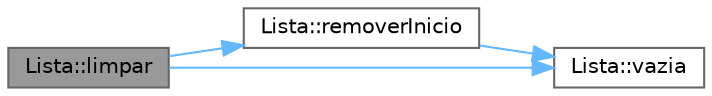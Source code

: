 digraph "Lista::limpar"
{
 // INTERACTIVE_SVG=YES
 // LATEX_PDF_SIZE
  bgcolor="transparent";
  edge [fontname=Helvetica,fontsize=10,labelfontname=Helvetica,labelfontsize=10];
  node [fontname=Helvetica,fontsize=10,shape=box,height=0.2,width=0.4];
  rankdir="LR";
  Node1 [id="Node000001",label="Lista::limpar",height=0.2,width=0.4,color="gray40", fillcolor="grey60", style="filled", fontcolor="black",tooltip="Remove todos os nós da lista e libera a memória."];
  Node1 -> Node2 [id="edge1_Node000001_Node000002",color="steelblue1",style="solid",tooltip=" "];
  Node2 [id="Node000002",label="Lista::removerInicio",height=0.2,width=0.4,color="grey40", fillcolor="white", style="filled",URL="$db/dba/class_lista.html#a2ab09a2fd57a3adeec30cea8fd9e770d",tooltip="Remove a coluna do início da lista."];
  Node2 -> Node3 [id="edge2_Node000002_Node000003",color="steelblue1",style="solid",tooltip=" "];
  Node3 [id="Node000003",label="Lista::vazia",height=0.2,width=0.4,color="grey40", fillcolor="white", style="filled",URL="$db/dba/class_lista.html#a9a8529d0ea4e79cd6b7cd600e556d9f8",tooltip="Verifica se a lista está vazia."];
  Node1 -> Node3 [id="edge3_Node000001_Node000003",color="steelblue1",style="solid",tooltip=" "];
}
